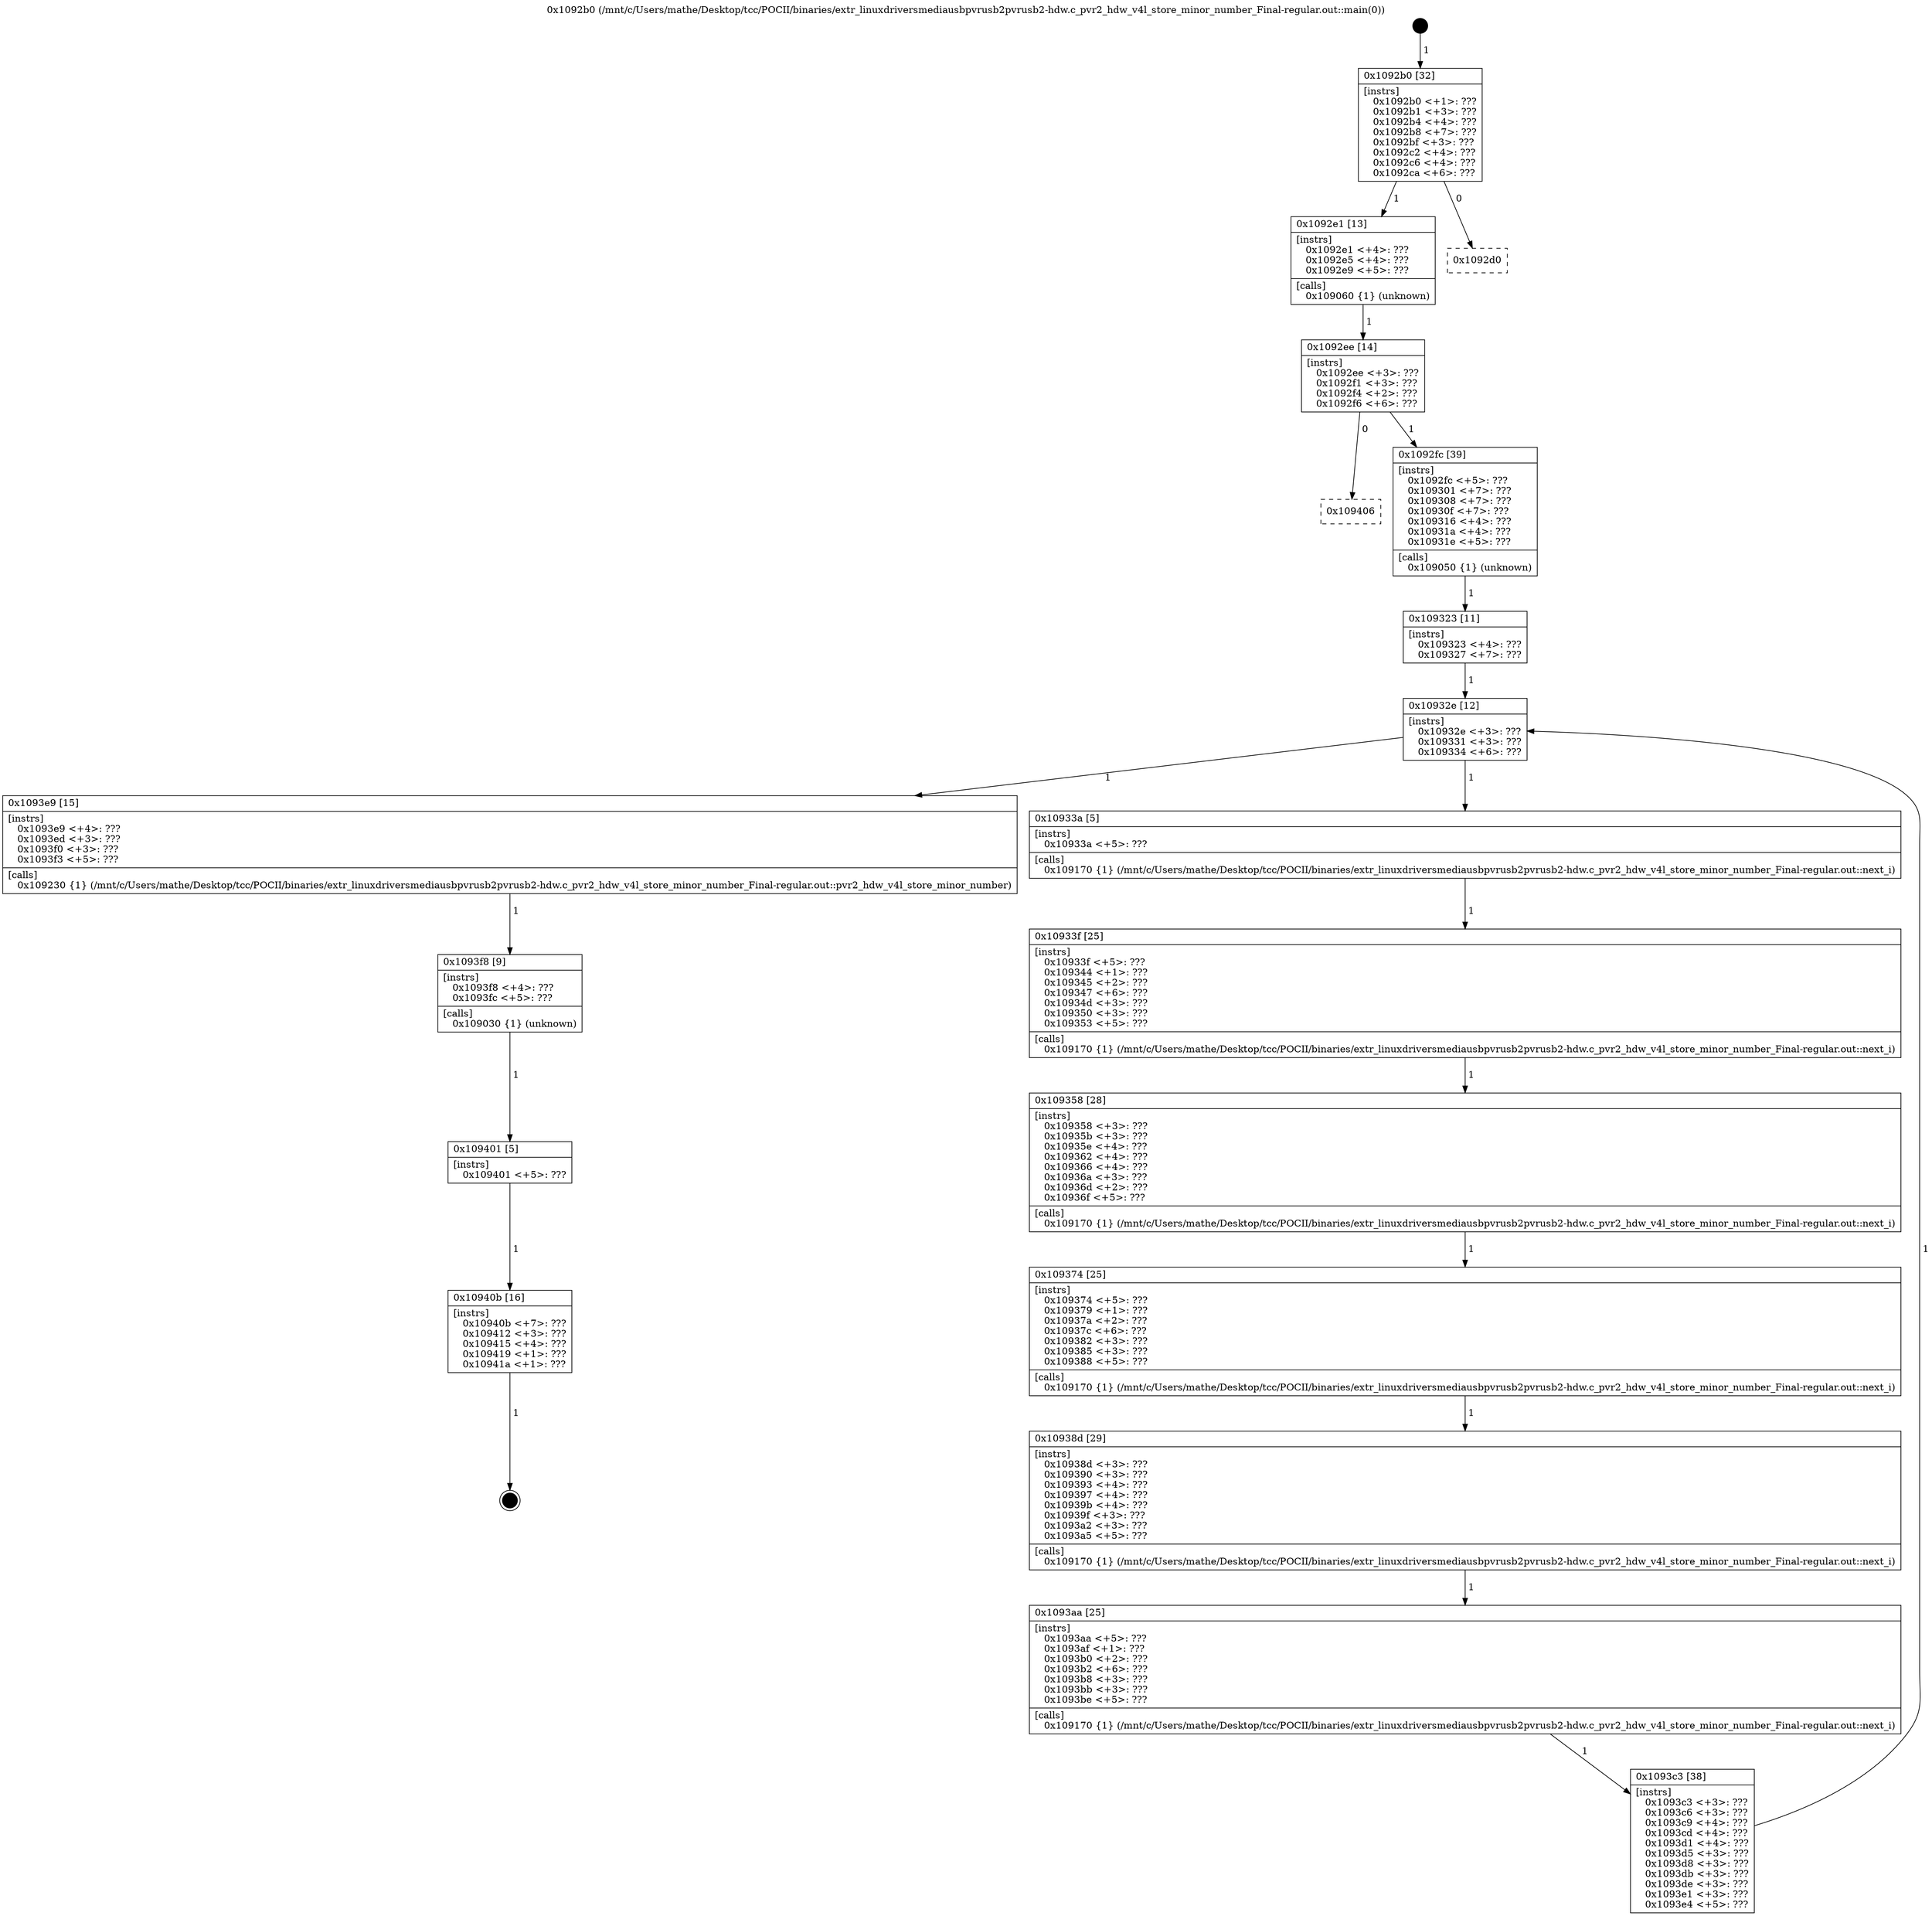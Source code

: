 digraph "0x1092b0" {
  label = "0x1092b0 (/mnt/c/Users/mathe/Desktop/tcc/POCII/binaries/extr_linuxdriversmediausbpvrusb2pvrusb2-hdw.c_pvr2_hdw_v4l_store_minor_number_Final-regular.out::main(0))"
  labelloc = "t"
  node[shape=record]

  Entry [label="",width=0.3,height=0.3,shape=circle,fillcolor=black,style=filled]
  "0x1092b0" [label="{
     0x1092b0 [32]\l
     | [instrs]\l
     &nbsp;&nbsp;0x1092b0 \<+1\>: ???\l
     &nbsp;&nbsp;0x1092b1 \<+3\>: ???\l
     &nbsp;&nbsp;0x1092b4 \<+4\>: ???\l
     &nbsp;&nbsp;0x1092b8 \<+7\>: ???\l
     &nbsp;&nbsp;0x1092bf \<+3\>: ???\l
     &nbsp;&nbsp;0x1092c2 \<+4\>: ???\l
     &nbsp;&nbsp;0x1092c6 \<+4\>: ???\l
     &nbsp;&nbsp;0x1092ca \<+6\>: ???\l
  }"]
  "0x1092e1" [label="{
     0x1092e1 [13]\l
     | [instrs]\l
     &nbsp;&nbsp;0x1092e1 \<+4\>: ???\l
     &nbsp;&nbsp;0x1092e5 \<+4\>: ???\l
     &nbsp;&nbsp;0x1092e9 \<+5\>: ???\l
     | [calls]\l
     &nbsp;&nbsp;0x109060 \{1\} (unknown)\l
  }"]
  "0x1092d0" [label="{
     0x1092d0\l
  }", style=dashed]
  "0x1092ee" [label="{
     0x1092ee [14]\l
     | [instrs]\l
     &nbsp;&nbsp;0x1092ee \<+3\>: ???\l
     &nbsp;&nbsp;0x1092f1 \<+3\>: ???\l
     &nbsp;&nbsp;0x1092f4 \<+2\>: ???\l
     &nbsp;&nbsp;0x1092f6 \<+6\>: ???\l
  }"]
  "0x109406" [label="{
     0x109406\l
  }", style=dashed]
  "0x1092fc" [label="{
     0x1092fc [39]\l
     | [instrs]\l
     &nbsp;&nbsp;0x1092fc \<+5\>: ???\l
     &nbsp;&nbsp;0x109301 \<+7\>: ???\l
     &nbsp;&nbsp;0x109308 \<+7\>: ???\l
     &nbsp;&nbsp;0x10930f \<+7\>: ???\l
     &nbsp;&nbsp;0x109316 \<+4\>: ???\l
     &nbsp;&nbsp;0x10931a \<+4\>: ???\l
     &nbsp;&nbsp;0x10931e \<+5\>: ???\l
     | [calls]\l
     &nbsp;&nbsp;0x109050 \{1\} (unknown)\l
  }"]
  Exit [label="",width=0.3,height=0.3,shape=circle,fillcolor=black,style=filled,peripheries=2]
  "0x10932e" [label="{
     0x10932e [12]\l
     | [instrs]\l
     &nbsp;&nbsp;0x10932e \<+3\>: ???\l
     &nbsp;&nbsp;0x109331 \<+3\>: ???\l
     &nbsp;&nbsp;0x109334 \<+6\>: ???\l
  }"]
  "0x1093e9" [label="{
     0x1093e9 [15]\l
     | [instrs]\l
     &nbsp;&nbsp;0x1093e9 \<+4\>: ???\l
     &nbsp;&nbsp;0x1093ed \<+3\>: ???\l
     &nbsp;&nbsp;0x1093f0 \<+3\>: ???\l
     &nbsp;&nbsp;0x1093f3 \<+5\>: ???\l
     | [calls]\l
     &nbsp;&nbsp;0x109230 \{1\} (/mnt/c/Users/mathe/Desktop/tcc/POCII/binaries/extr_linuxdriversmediausbpvrusb2pvrusb2-hdw.c_pvr2_hdw_v4l_store_minor_number_Final-regular.out::pvr2_hdw_v4l_store_minor_number)\l
  }"]
  "0x10933a" [label="{
     0x10933a [5]\l
     | [instrs]\l
     &nbsp;&nbsp;0x10933a \<+5\>: ???\l
     | [calls]\l
     &nbsp;&nbsp;0x109170 \{1\} (/mnt/c/Users/mathe/Desktop/tcc/POCII/binaries/extr_linuxdriversmediausbpvrusb2pvrusb2-hdw.c_pvr2_hdw_v4l_store_minor_number_Final-regular.out::next_i)\l
  }"]
  "0x10933f" [label="{
     0x10933f [25]\l
     | [instrs]\l
     &nbsp;&nbsp;0x10933f \<+5\>: ???\l
     &nbsp;&nbsp;0x109344 \<+1\>: ???\l
     &nbsp;&nbsp;0x109345 \<+2\>: ???\l
     &nbsp;&nbsp;0x109347 \<+6\>: ???\l
     &nbsp;&nbsp;0x10934d \<+3\>: ???\l
     &nbsp;&nbsp;0x109350 \<+3\>: ???\l
     &nbsp;&nbsp;0x109353 \<+5\>: ???\l
     | [calls]\l
     &nbsp;&nbsp;0x109170 \{1\} (/mnt/c/Users/mathe/Desktop/tcc/POCII/binaries/extr_linuxdriversmediausbpvrusb2pvrusb2-hdw.c_pvr2_hdw_v4l_store_minor_number_Final-regular.out::next_i)\l
  }"]
  "0x109358" [label="{
     0x109358 [28]\l
     | [instrs]\l
     &nbsp;&nbsp;0x109358 \<+3\>: ???\l
     &nbsp;&nbsp;0x10935b \<+3\>: ???\l
     &nbsp;&nbsp;0x10935e \<+4\>: ???\l
     &nbsp;&nbsp;0x109362 \<+4\>: ???\l
     &nbsp;&nbsp;0x109366 \<+4\>: ???\l
     &nbsp;&nbsp;0x10936a \<+3\>: ???\l
     &nbsp;&nbsp;0x10936d \<+2\>: ???\l
     &nbsp;&nbsp;0x10936f \<+5\>: ???\l
     | [calls]\l
     &nbsp;&nbsp;0x109170 \{1\} (/mnt/c/Users/mathe/Desktop/tcc/POCII/binaries/extr_linuxdriversmediausbpvrusb2pvrusb2-hdw.c_pvr2_hdw_v4l_store_minor_number_Final-regular.out::next_i)\l
  }"]
  "0x109374" [label="{
     0x109374 [25]\l
     | [instrs]\l
     &nbsp;&nbsp;0x109374 \<+5\>: ???\l
     &nbsp;&nbsp;0x109379 \<+1\>: ???\l
     &nbsp;&nbsp;0x10937a \<+2\>: ???\l
     &nbsp;&nbsp;0x10937c \<+6\>: ???\l
     &nbsp;&nbsp;0x109382 \<+3\>: ???\l
     &nbsp;&nbsp;0x109385 \<+3\>: ???\l
     &nbsp;&nbsp;0x109388 \<+5\>: ???\l
     | [calls]\l
     &nbsp;&nbsp;0x109170 \{1\} (/mnt/c/Users/mathe/Desktop/tcc/POCII/binaries/extr_linuxdriversmediausbpvrusb2pvrusb2-hdw.c_pvr2_hdw_v4l_store_minor_number_Final-regular.out::next_i)\l
  }"]
  "0x10938d" [label="{
     0x10938d [29]\l
     | [instrs]\l
     &nbsp;&nbsp;0x10938d \<+3\>: ???\l
     &nbsp;&nbsp;0x109390 \<+3\>: ???\l
     &nbsp;&nbsp;0x109393 \<+4\>: ???\l
     &nbsp;&nbsp;0x109397 \<+4\>: ???\l
     &nbsp;&nbsp;0x10939b \<+4\>: ???\l
     &nbsp;&nbsp;0x10939f \<+3\>: ???\l
     &nbsp;&nbsp;0x1093a2 \<+3\>: ???\l
     &nbsp;&nbsp;0x1093a5 \<+5\>: ???\l
     | [calls]\l
     &nbsp;&nbsp;0x109170 \{1\} (/mnt/c/Users/mathe/Desktop/tcc/POCII/binaries/extr_linuxdriversmediausbpvrusb2pvrusb2-hdw.c_pvr2_hdw_v4l_store_minor_number_Final-regular.out::next_i)\l
  }"]
  "0x1093aa" [label="{
     0x1093aa [25]\l
     | [instrs]\l
     &nbsp;&nbsp;0x1093aa \<+5\>: ???\l
     &nbsp;&nbsp;0x1093af \<+1\>: ???\l
     &nbsp;&nbsp;0x1093b0 \<+2\>: ???\l
     &nbsp;&nbsp;0x1093b2 \<+6\>: ???\l
     &nbsp;&nbsp;0x1093b8 \<+3\>: ???\l
     &nbsp;&nbsp;0x1093bb \<+3\>: ???\l
     &nbsp;&nbsp;0x1093be \<+5\>: ???\l
     | [calls]\l
     &nbsp;&nbsp;0x109170 \{1\} (/mnt/c/Users/mathe/Desktop/tcc/POCII/binaries/extr_linuxdriversmediausbpvrusb2pvrusb2-hdw.c_pvr2_hdw_v4l_store_minor_number_Final-regular.out::next_i)\l
  }"]
  "0x1093c3" [label="{
     0x1093c3 [38]\l
     | [instrs]\l
     &nbsp;&nbsp;0x1093c3 \<+3\>: ???\l
     &nbsp;&nbsp;0x1093c6 \<+3\>: ???\l
     &nbsp;&nbsp;0x1093c9 \<+4\>: ???\l
     &nbsp;&nbsp;0x1093cd \<+4\>: ???\l
     &nbsp;&nbsp;0x1093d1 \<+4\>: ???\l
     &nbsp;&nbsp;0x1093d5 \<+3\>: ???\l
     &nbsp;&nbsp;0x1093d8 \<+3\>: ???\l
     &nbsp;&nbsp;0x1093db \<+3\>: ???\l
     &nbsp;&nbsp;0x1093de \<+3\>: ???\l
     &nbsp;&nbsp;0x1093e1 \<+3\>: ???\l
     &nbsp;&nbsp;0x1093e4 \<+5\>: ???\l
  }"]
  "0x109323" [label="{
     0x109323 [11]\l
     | [instrs]\l
     &nbsp;&nbsp;0x109323 \<+4\>: ???\l
     &nbsp;&nbsp;0x109327 \<+7\>: ???\l
  }"]
  "0x1093f8" [label="{
     0x1093f8 [9]\l
     | [instrs]\l
     &nbsp;&nbsp;0x1093f8 \<+4\>: ???\l
     &nbsp;&nbsp;0x1093fc \<+5\>: ???\l
     | [calls]\l
     &nbsp;&nbsp;0x109030 \{1\} (unknown)\l
  }"]
  "0x109401" [label="{
     0x109401 [5]\l
     | [instrs]\l
     &nbsp;&nbsp;0x109401 \<+5\>: ???\l
  }"]
  "0x10940b" [label="{
     0x10940b [16]\l
     | [instrs]\l
     &nbsp;&nbsp;0x10940b \<+7\>: ???\l
     &nbsp;&nbsp;0x109412 \<+3\>: ???\l
     &nbsp;&nbsp;0x109415 \<+4\>: ???\l
     &nbsp;&nbsp;0x109419 \<+1\>: ???\l
     &nbsp;&nbsp;0x10941a \<+1\>: ???\l
  }"]
  Entry -> "0x1092b0" [label=" 1"]
  "0x1092b0" -> "0x1092e1" [label=" 1"]
  "0x1092b0" -> "0x1092d0" [label=" 0"]
  "0x1092e1" -> "0x1092ee" [label=" 1"]
  "0x1092ee" -> "0x109406" [label=" 0"]
  "0x1092ee" -> "0x1092fc" [label=" 1"]
  "0x10940b" -> Exit [label=" 1"]
  "0x1092fc" -> "0x109323" [label=" 1"]
  "0x10932e" -> "0x1093e9" [label=" 1"]
  "0x10932e" -> "0x10933a" [label=" 1"]
  "0x10933a" -> "0x10933f" [label=" 1"]
  "0x10933f" -> "0x109358" [label=" 1"]
  "0x109358" -> "0x109374" [label=" 1"]
  "0x109374" -> "0x10938d" [label=" 1"]
  "0x10938d" -> "0x1093aa" [label=" 1"]
  "0x1093aa" -> "0x1093c3" [label=" 1"]
  "0x109323" -> "0x10932e" [label=" 1"]
  "0x1093c3" -> "0x10932e" [label=" 1"]
  "0x1093e9" -> "0x1093f8" [label=" 1"]
  "0x1093f8" -> "0x109401" [label=" 1"]
  "0x109401" -> "0x10940b" [label=" 1"]
}
